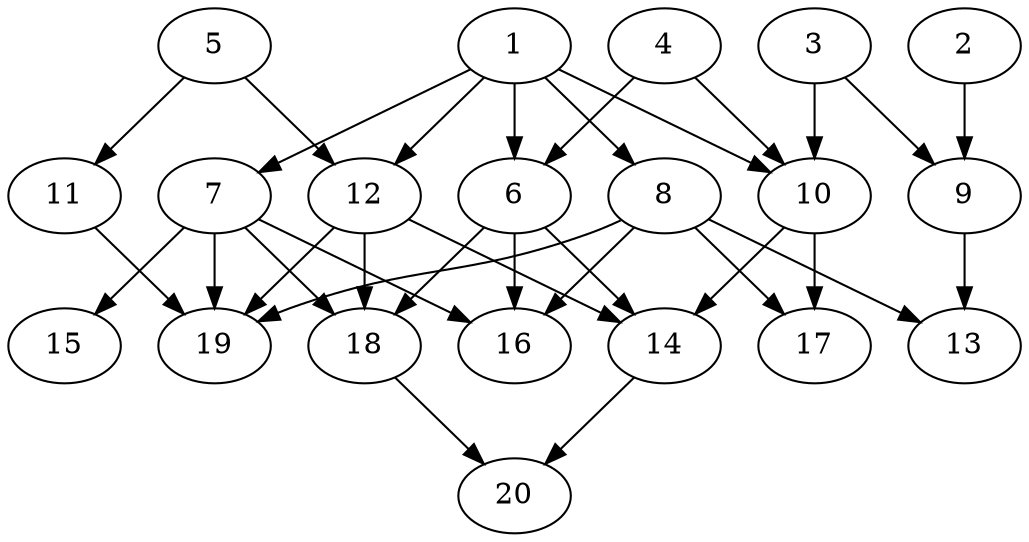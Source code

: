 // DAG automatically generated by daggen at Wed Jul 24 21:26:16 2019
// ./daggen --dot -n 20 --ccr 0.3 --fat 0.8 --regular 0.5 --density 0.5 --mindata 5242880 --maxdata 52428800 
digraph G {
  1 [size="85992107", alpha="0.14", expect_size="25797632"] 
  1 -> 6 [size ="25797632"]
  1 -> 7 [size ="25797632"]
  1 -> 8 [size ="25797632"]
  1 -> 10 [size ="25797632"]
  1 -> 12 [size ="25797632"]
  2 [size="113408000", alpha="0.01", expect_size="34022400"] 
  2 -> 9 [size ="34022400"]
  3 [size="155968853", alpha="0.14", expect_size="46790656"] 
  3 -> 9 [size ="46790656"]
  3 -> 10 [size ="46790656"]
  4 [size="49995093", alpha="0.05", expect_size="14998528"] 
  4 -> 6 [size ="14998528"]
  4 -> 10 [size ="14998528"]
  5 [size="157160107", alpha="0.14", expect_size="47148032"] 
  5 -> 11 [size ="47148032"]
  5 -> 12 [size ="47148032"]
  6 [size="167700480", alpha="0.18", expect_size="50310144"] 
  6 -> 14 [size ="50310144"]
  6 -> 16 [size ="50310144"]
  6 -> 18 [size ="50310144"]
  7 [size="129338027", alpha="0.20", expect_size="38801408"] 
  7 -> 15 [size ="38801408"]
  7 -> 16 [size ="38801408"]
  7 -> 18 [size ="38801408"]
  7 -> 19 [size ="38801408"]
  8 [size="36290560", alpha="0.05", expect_size="10887168"] 
  8 -> 13 [size ="10887168"]
  8 -> 16 [size ="10887168"]
  8 -> 17 [size ="10887168"]
  8 -> 19 [size ="10887168"]
  9 [size="82967893", alpha="0.03", expect_size="24890368"] 
  9 -> 13 [size ="24890368"]
  10 [size="83647147", alpha="0.09", expect_size="25094144"] 
  10 -> 14 [size ="25094144"]
  10 -> 17 [size ="25094144"]
  11 [size="56579413", alpha="0.07", expect_size="16973824"] 
  11 -> 19 [size ="16973824"]
  12 [size="163259733", alpha="0.17", expect_size="48977920"] 
  12 -> 14 [size ="48977920"]
  12 -> 18 [size ="48977920"]
  12 -> 19 [size ="48977920"]
  13 [size="17571840", alpha="0.09", expect_size="5271552"] 
  14 [size="129945600", alpha="0.02", expect_size="38983680"] 
  14 -> 20 [size ="38983680"]
  15 [size="167642453", alpha="0.11", expect_size="50292736"] 
  16 [size="118831787", alpha="0.19", expect_size="35649536"] 
  17 [size="102178133", alpha="0.06", expect_size="30653440"] 
  18 [size="98829653", alpha="0.14", expect_size="29648896"] 
  18 -> 20 [size ="29648896"]
  19 [size="141073067", alpha="0.00", expect_size="42321920"] 
  20 [size="163703467", alpha="0.11", expect_size="49111040"] 
}
